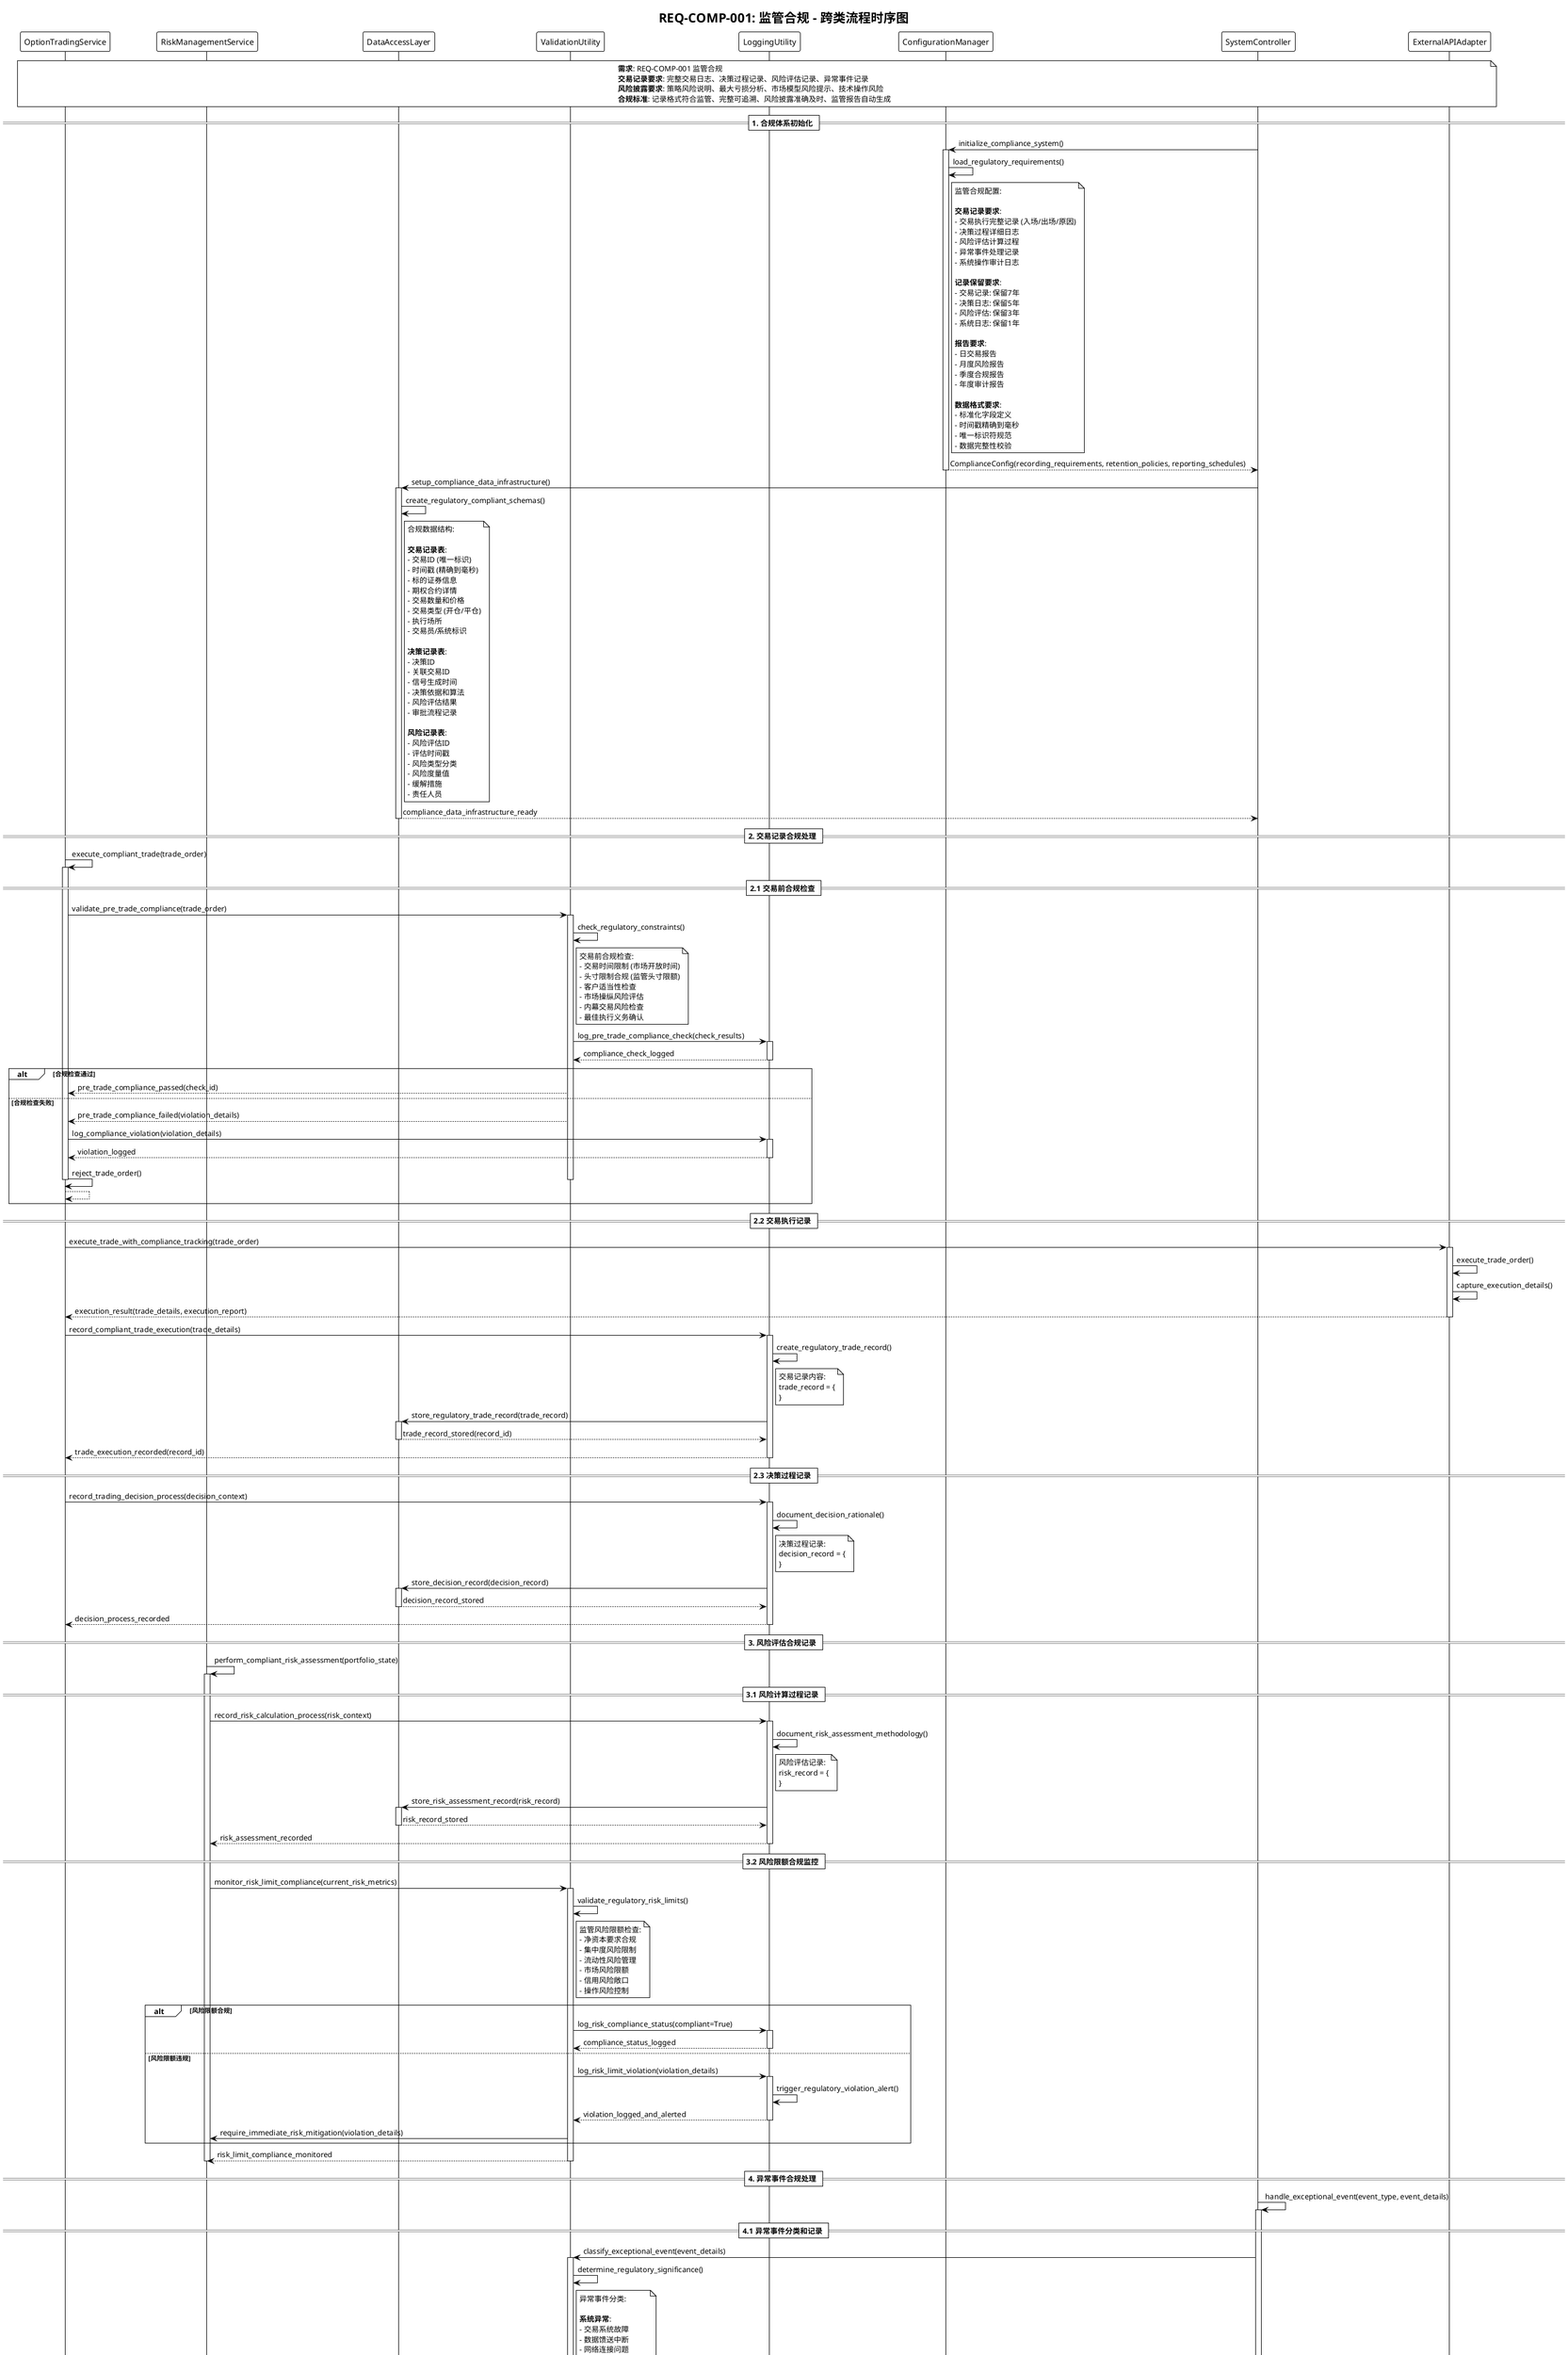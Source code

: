 @startuml REQ-COMP-001 监管合规流程时序图
!theme plain

title REQ-COMP-001: 监管合规 - 跨类流程时序图

participant "OptionTradingService" as OTS
participant "RiskManagementService" as RMS
participant "DataAccessLayer" as DAL
participant "ValidationUtility" as VU
participant "LoggingUtility" as LU
participant "ConfigurationManager" as CM
participant "SystemController" as SC
participant "ExternalAPIAdapter" as EAA

note over OTS, EAA
  **需求**: REQ-COMP-001 监管合规
  **交易记录要求**: 完整交易日志、决策过程记录、风险评估记录、异常事件记录
  **风险披露要求**: 策略风险说明、最大亏损分析、市场模型风险提示、技术操作风险
  **合规标准**: 记录格式符合监管、完整可追溯、风险披露准确及时、监管报告自动生成
end note

== 1. 合规体系初始化 ==

SC -> CM: initialize_compliance_system()
activate CM

CM -> CM: load_regulatory_requirements()
note right CM
  监管合规配置:
  
  **交易记录要求**:
  - 交易执行完整记录 (入场/出场/原因)
  - 决策过程详细日志
  - 风险评估计算过程
  - 异常事件处理记录
  - 系统操作审计日志
  
  **记录保留要求**:
  - 交易记录: 保留7年
  - 决策日志: 保留5年
  - 风险评估: 保留3年
  - 系统日志: 保留1年
  
  **报告要求**:
  - 日交易报告
  - 月度风险报告
  - 季度合规报告
  - 年度审计报告
  
  **数据格式要求**:
  - 标准化字段定义
  - 时间戳精确到毫秒
  - 唯一标识符规范
  - 数据完整性校验
end note

CM --> SC: ComplianceConfig(recording_requirements, retention_policies, reporting_schedules)
deactivate CM

SC -> DAL: setup_compliance_data_infrastructure()
activate DAL

DAL -> DAL: create_regulatory_compliant_schemas()
note right DAL
  合规数据结构:
  
  **交易记录表**:
  - 交易ID (唯一标识)
  - 时间戳 (精确到毫秒)
  - 标的证券信息
  - 期权合约详情
  - 交易数量和价格
  - 交易类型 (开仓/平仓)
  - 执行场所
  - 交易员/系统标识
  
  **决策记录表**:
  - 决策ID
  - 关联交易ID
  - 信号生成时间
  - 决策依据和算法
  - 风险评估结果
  - 审批流程记录
  
  **风险记录表**:
  - 风险评估ID
  - 评估时间戳
  - 风险类型分类
  - 风险度量值
  - 缓解措施
  - 责任人员
end note

DAL --> SC: compliance_data_infrastructure_ready
deactivate DAL

== 2. 交易记录合规处理 ==

OTS -> OTS: execute_compliant_trade(trade_order)
activate OTS

== 2.1 交易前合规检查 ==

OTS -> VU: validate_pre_trade_compliance(trade_order)
activate VU

VU -> VU: check_regulatory_constraints()
note right VU
  交易前合规检查:
  - 交易时间限制 (市场开放时间)
  - 头寸限制合规 (监管头寸限额)
  - 客户适当性检查
  - 市场操纵风险评估
  - 内幕交易风险检查
  - 最佳执行义务确认
end note

VU -> LU: log_pre_trade_compliance_check(check_results)
activate LU
LU --> VU: compliance_check_logged
deactivate LU

alt 合规检查通过
    VU --> OTS: pre_trade_compliance_passed(check_id)
else 合规检查失败
    VU --> OTS: pre_trade_compliance_failed(violation_details)
    OTS -> LU: log_compliance_violation(violation_details)
    activate LU
    LU --> OTS: violation_logged
    deactivate LU
    OTS -> OTS: reject_trade_order()
    deactivate VU
    deactivate OTS
    return
end
deactivate VU

== 2.2 交易执行记录 ==

OTS -> EAA: execute_trade_with_compliance_tracking(trade_order)
activate EAA

EAA -> EAA: execute_trade_order()
EAA -> EAA: capture_execution_details()

EAA --> OTS: execution_result(trade_details, execution_report)
deactivate EAA

OTS -> LU: record_compliant_trade_execution(trade_details)
activate LU

LU -> LU: create_regulatory_trade_record()
note right LU
  交易记录内容:
  trade_record = {
      'trade_id': generate_unique_trade_id(),
      'timestamp': precise_timestamp_ms(),
      'underlying_symbol': trade.underlying,
      'option_contract': trade.option_details,
      'trade_type': trade.direction,  # BUY/SELL
      'quantity': trade.quantity,
      'price': trade.execution_price,
      'venue': trade.execution_venue,
      'order_type': trade.order_type,
      'execution_quality': trade.execution_metrics,
      'trader_id': 'ALGO_SYSTEM_001',
      'strategy_id': trade.strategy_identifier,
      'parent_order_id': trade.parent_order_ref,
      'regulatory_flags': trade.compliance_flags
  }
end note

LU -> DAL: store_regulatory_trade_record(trade_record)
activate DAL
DAL --> LU: trade_record_stored(record_id)
deactivate DAL

LU --> OTS: trade_execution_recorded(record_id)
deactivate LU

== 2.3 决策过程记录 ==

OTS -> LU: record_trading_decision_process(decision_context)
activate LU

LU -> LU: document_decision_rationale()
note right LU
  决策过程记录:
  decision_record = {
      'decision_id': generate_decision_id(),
      'related_trade_id': trade_record.trade_id,
      'signal_generation_time': signal.timestamp,
      'signal_type': signal.classification,
      'signal_strength': signal.confidence_score,
      'market_conditions': signal.market_context,
      'technical_indicators': signal.technical_factors,
      'risk_assessment': signal.risk_evaluation,
      'decision_algorithm': signal.algorithm_version,
      'override_flags': decision.manual_overrides,
      'approval_chain': decision.approval_sequence,
      'decision_latency': decision_time - signal_time
  }
end note

LU -> DAL: store_decision_record(decision_record)
activate DAL
DAL --> LU: decision_record_stored
deactivate DAL

LU --> OTS: decision_process_recorded
deactivate LU

deactivate OTS

== 3. 风险评估合规记录 ==

RMS -> RMS: perform_compliant_risk_assessment(portfolio_state)
activate RMS

== 3.1 风险计算过程记录 ==

RMS -> LU: record_risk_calculation_process(risk_context)
activate LU

LU -> LU: document_risk_assessment_methodology()
note right LU
  风险评估记录:
  risk_record = {
      'risk_assessment_id': generate_risk_id(),
      'assessment_timestamp': current_timestamp(),
      'portfolio_snapshot': portfolio.current_state,
      'risk_calculation_method': risk.methodology,
      'input_parameters': risk.calculation_inputs,
      'market_data_sources': risk.data_sources,
      'volatility_models': risk.volatility_assumptions,
      'correlation_matrices': risk.correlation_data,
      'stress_test_scenarios': risk.stress_scenarios,
      'var_calculation': risk.var_methodology,
      'monte_carlo_settings': risk.simulation_parameters,
      'confidence_intervals': risk.confidence_levels,
      'risk_limits_checked': risk.limit_validations,
      'risk_mitigation_actions': risk.mitigation_measures
  }
end note

LU -> DAL: store_risk_assessment_record(risk_record)
activate DAL
DAL --> LU: risk_record_stored
deactivate DAL

LU --> RMS: risk_assessment_recorded
deactivate LU

== 3.2 风险限额合规监控 ==

RMS -> VU: monitor_risk_limit_compliance(current_risk_metrics)
activate VU

VU -> VU: validate_regulatory_risk_limits()
note right VU
  监管风险限额检查:
  - 净资本要求合规
  - 集中度风险限制
  - 流动性风险管理
  - 市场风险限额
  - 信用风险敞口
  - 操作风险控制
end note

alt 风险限额合规
    VU -> LU: log_risk_compliance_status(compliant=True)
    activate LU
    LU --> VU: compliance_status_logged
    deactivate LU
else 风险限额违规
    VU -> LU: log_risk_limit_violation(violation_details)
    activate LU
    LU -> LU: trigger_regulatory_violation_alert()
    LU --> VU: violation_logged_and_alerted
    deactivate LU
    
    VU -> RMS: require_immediate_risk_mitigation(violation_details)
end

VU --> RMS: risk_limit_compliance_monitored
deactivate VU

deactivate RMS

== 4. 异常事件合规处理 ==

SC -> SC: handle_exceptional_event(event_type, event_details)
activate SC

== 4.1 异常事件分类和记录 ==

SC -> VU: classify_exceptional_event(event_details)
activate VU

VU -> VU: determine_regulatory_significance()
note right VU
  异常事件分类:
  
  **系统异常**:
  - 交易系统故障
  - 数据馈送中断
  - 网络连接问题
  - 算法执行错误
  
  **市场异常**:
  - 极端价格波动
  - 流动性枯竭
  - 交易暂停
  - 熔断机制触发
  
  **操作异常**:
  - 手动干预
  - 紧急止损
  - 限额违规
  - 合规违反
  
  监管报告要求:
  - 重大异常: 立即报告
  - 一般异常: 日报包含
  - 轻微异常: 内部记录
end note

VU --> SC: event_classification(severity, regulatory_impact, reporting_requirement)
deactivate VU

SC -> LU: record_exceptional_event(event_classification, detailed_context)
activate LU

LU -> LU: create_comprehensive_event_record()
note right LU
  异常事件记录:
  event_record = {
      'event_id': generate_event_id(),
      'event_timestamp': event.occurrence_time,
      'event_type': event.classification,
      'severity_level': event.severity,
      'affected_systems': event.system_impact,
      'affected_positions': event.trading_impact,
      'market_conditions': event.market_context,
      'trigger_conditions': event.cause_analysis,
      'immediate_actions': event.response_actions,
      'stakeholders_notified': event.notification_list,
      'resolution_timeline': event.resolution_plan,
      'lessons_learned': event.post_analysis,
      'regulatory_notifications': event.compliance_actions
  }
end note

LU -> DAL: store_exceptional_event_record(event_record)
activate DAL
DAL --> LU: event_record_stored
deactivate DAL

== 4.2 监管通知义务 ==

alt 重大异常事件
    LU -> LU: prepare_immediate_regulatory_notification()
    note right LU
      监管立即通知:
      - 事件发生后1小时内通知
      - 初步影响评估
      - 采取的紧急措施
      - 预计恢复时间
      - 后续报告计划
    end note
    
    LU -> EAA: send_regulatory_notification(notification_content)
    activate EAA
    EAA --> LU: notification_sent(confirmation_id)
    deactivate EAA
end

LU --> SC: exceptional_event_recorded(record_id, notifications_sent)
deactivate LU

deactivate SC

== 5. 风险披露文档管理 ==

CM -> CM: maintain_risk_disclosure_documents()
activate CM

== 5.1 策略风险说明文档 ==

CM -> CM: update_strategy_risk_disclosure()
note right CM
  策略风险说明:
  
  **市场风险**:
  - 标的价格波动风险
  - 隐含波动率风险
  - 流动性风险
  - 相关性风险
  
  **模型风险**:
  - Black-Scholes模型假设风险
  - Greeks计算模型风险
  - VaR模型风险
  - 历史数据依赖风险
  
  **技术风险**:
  - 系统故障风险
  - 算法执行风险
  - 数据质量风险
  - 网络中断风险
  
  **操作风险**:
  - 人员操作错误
  - 流程执行风险
  - 合规执行风险
  - 第三方依赖风险
end note

== 5.2 最大亏损可能性分析 ==

CM -> RMS: conduct_maximum_loss_analysis()
activate RMS

RMS -> RMS: perform_stress_testing_scenarios()
note right RMS
  最大亏损分析:
  
  **极端市场情景**:
  - 市场崩盘情景 (-20% 单日跌幅)
  - 流动性危机情景
  - 波动率爆炸情景 (VIX>50)
  - 系统性风险情景
  
  **技术故障情景**:
  - 完全系统故障
  - 部分功能失效
  - 数据馈送中断
  - 网络连接问题
  
  **最大损失估算**:
  - 日最大损失: 10% 组合价值
  - 周最大损失: 25% 组合价值
  - 月最大损失: 40% 组合价值
  - 极端情况损失: 100% 组合价值
end note

RMS --> CM: maximum_loss_analysis_report
deactivate RMS

CM -> CM: update_risk_disclosure_documentation()

CM --> CM: risk_disclosure_documents_updated
deactivate CM

== 6. 监管报告自动生成 ==

SC -> LU: generate_regulatory_reports(report_schedule)
activate LU

== 6.1 日交易报告生成 ==

alt 日报生成
    LU -> DAL: collect_daily_trading_data()
    activate DAL
    DAL --> LU: daily_trading_summary
    deactivate DAL
    
    LU -> LU: format_daily_regulatory_report()
    note right LU
      日交易报告内容:
      - 交易统计摘要
      - 头寸变化分析
      - 风险指标状况
      - 异常事件记录
      - 合规检查结果
    end note

== 6.2 月度风险报告生成 ==

else 月报生成
    LU -> DAL: collect_monthly_risk_data()
    activate DAL
    DAL --> LU: monthly_risk_analysis
    deactivate DAL
    
    LU -> LU: format_monthly_risk_report()
    note right LU
      月度风险报告内容:
      - VaR模型验证结果
      - 压力测试结果
      - 风险限额使用情况
      - 模型性能回测
      - 风险管理有效性评估
    end note

== 6.3 合规审计报告生成 ==

else 审计报告生成
    LU -> DAL: collect_compliance_audit_data()
    activate DAL
    DAL --> LU: compliance_audit_findings
    deactivate DAL
    
    LU -> LU: format_compliance_audit_report()
    note right LU
      合规审计报告内容:
      - 交易记录完整性审查
      - 风险管理流程审计
      - 系统控制有效性测试
      - 监管要求合规性验证
      - 改进建议和纠正措施
    end note
end

LU -> VU: validate_report_completeness_and_accuracy(report)
activate VU
VU --> LU: report_validation_passed
deactivate VU

LU -> EAA: submit_regulatory_report(formatted_report)
activate EAA
EAA --> LU: report_submission_confirmed(submission_id)
deactivate EAA

LU -> DAL: archive_regulatory_report(report, submission_confirmation)
activate DAL
DAL --> LU: report_archived
deactivate DAL

LU --> SC: regulatory_report_generated_and_submitted(report_id)
deactivate LU

== 7. 合规审计追踪 ==

VU -> DAL: perform_compliance_audit_trail_verification()
activate VU
activate DAL

DAL -> DAL: trace_transaction_history()
note right DAL
  审计追踪验证:
  - 交易记录完整性检查
  - 决策过程可追溯性验证
  - 风险评估记录连续性确认
  - 时间戳一致性验证
  - 数据修改日志完整性
end note

DAL --> VU: audit_trail_verification_results
deactivate DAL

VU -> VU: assess_compliance_gaps()
note right VU
  合规差距评估:
  - 记录遗漏识别
  - 流程偏差分析
  - 时效性问题检查
  - 数据质量问题识别
  - 改进建议制定
end note

VU --> SC: compliance_audit_assessment(gaps_identified, recommendations)
deactivate VU

note over OTS, EAA
  **验收标准**:
  ✓ 记录格式符合监管要求
  ✓ 记录完整性和可追溯性
  ✓ 风险披露准确和及时
  ✓ 监管报告自动生成
end note

@enduml
